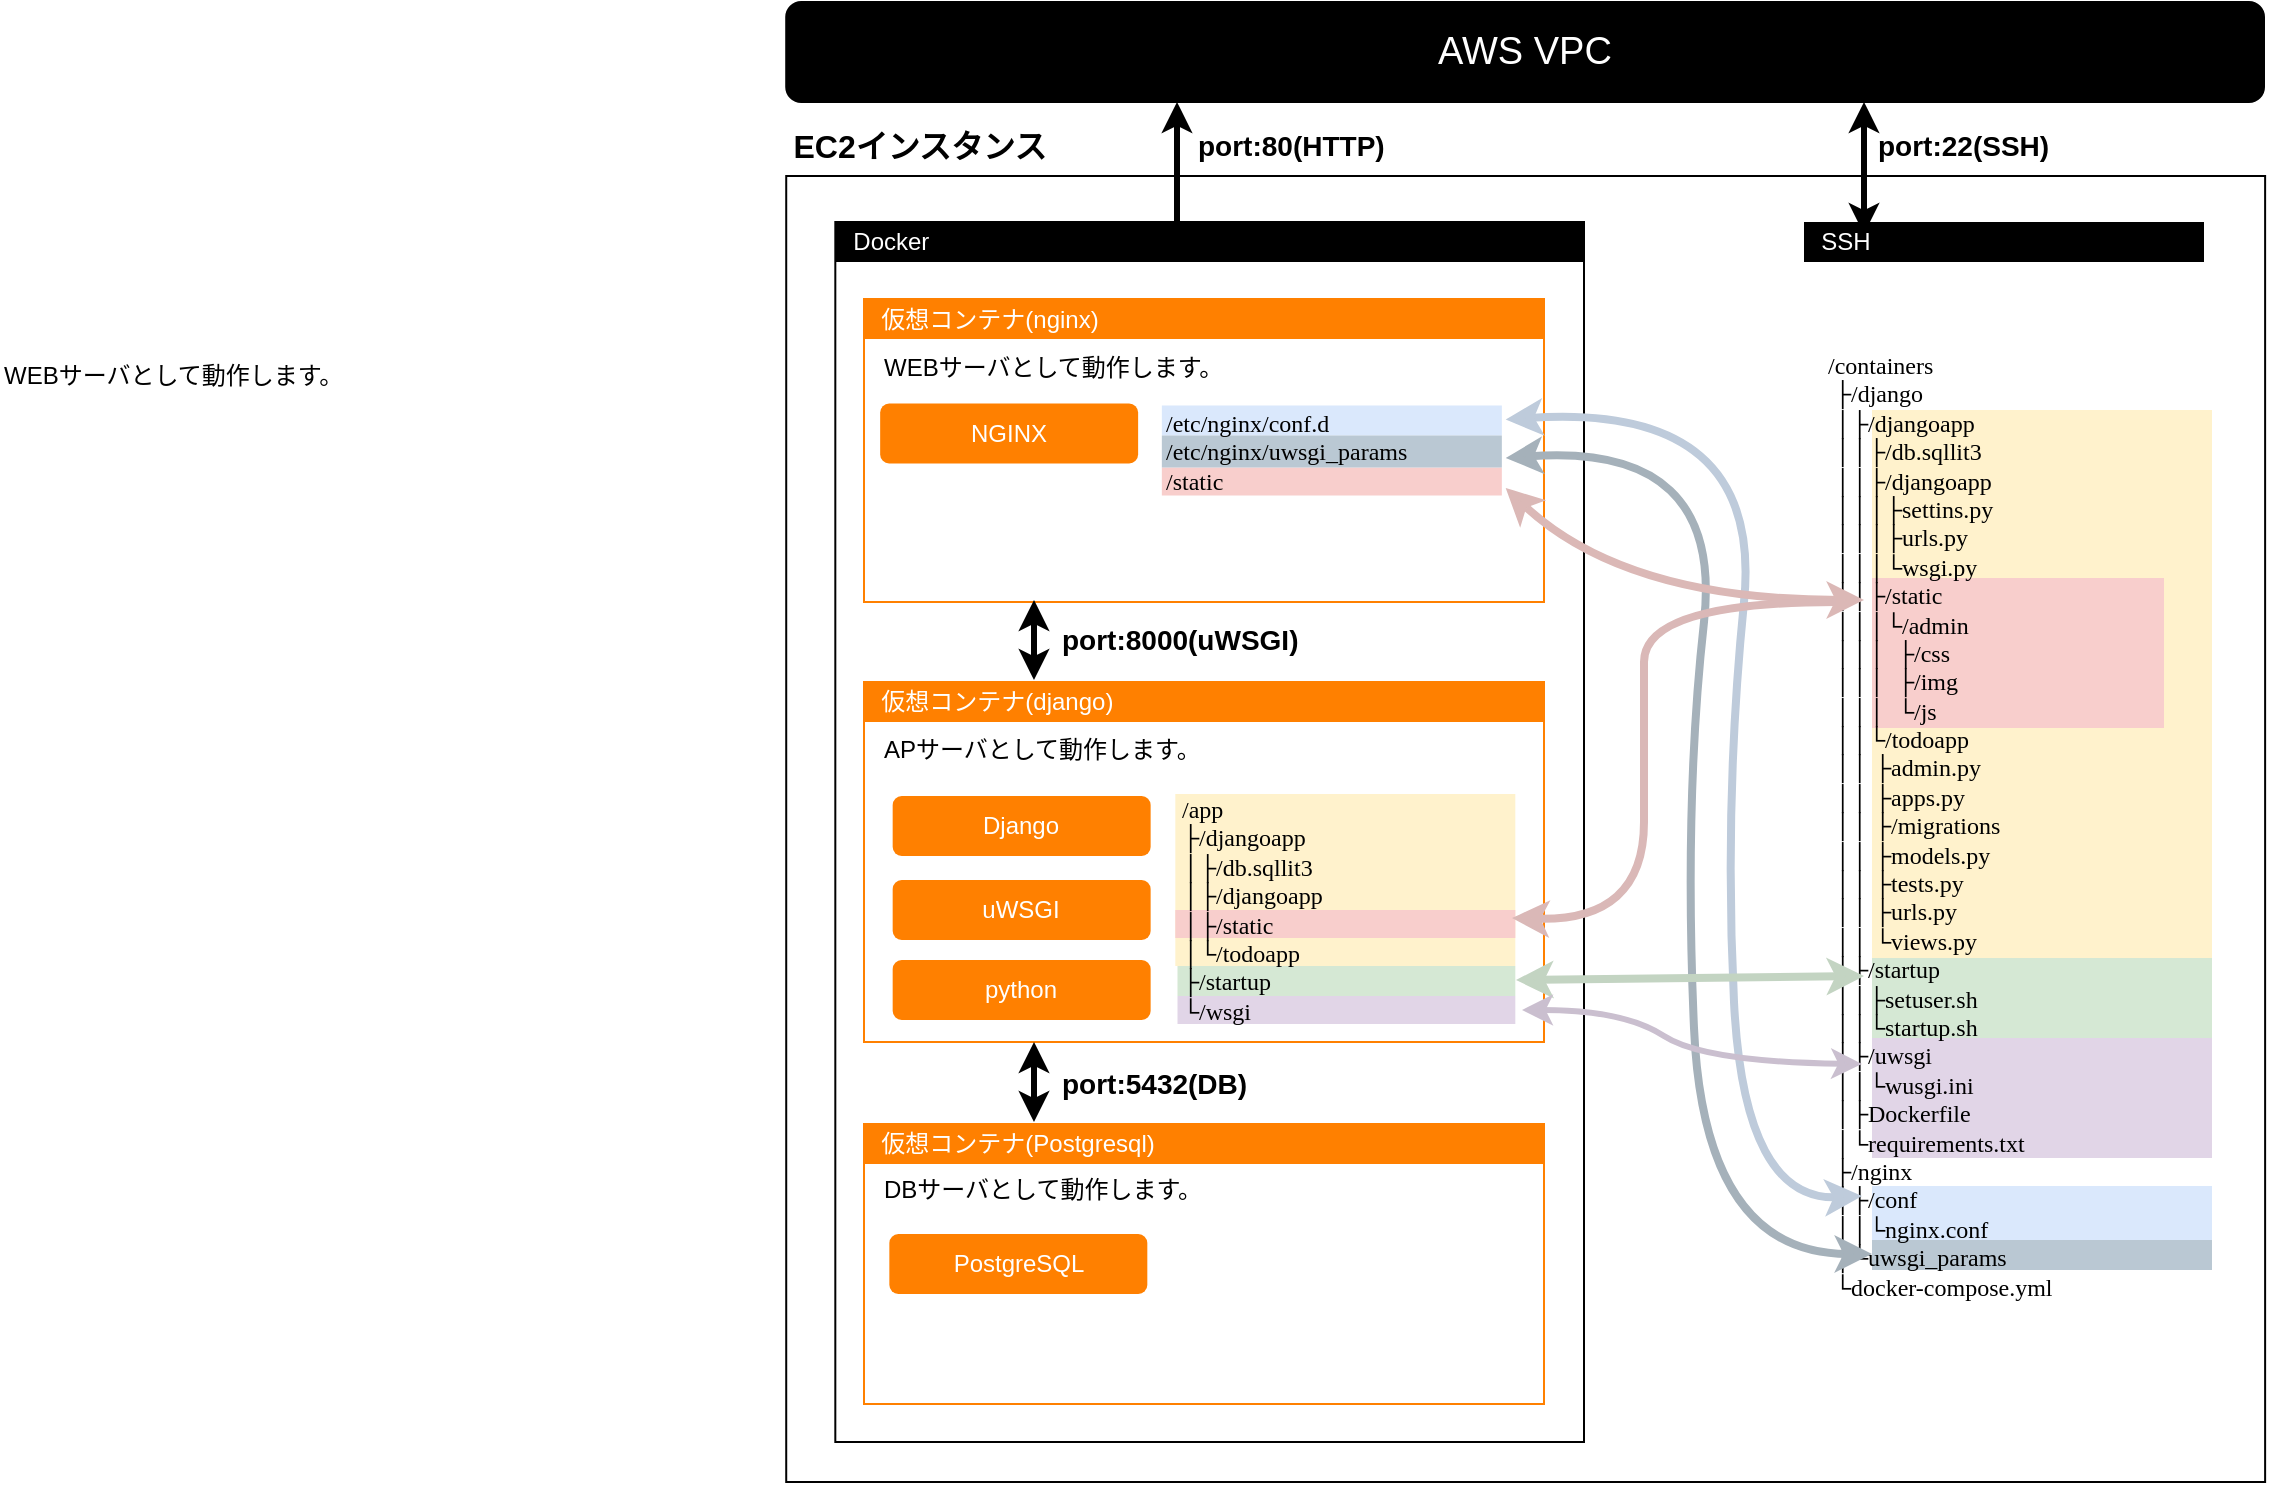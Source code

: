 <mxfile version="22.1.16" type="github">
  <diagram name="ページ1" id="ntLUQj3zXpR2GrfyCho_">
    <mxGraphModel dx="2053" dy="679" grid="1" gridSize="10" guides="1" tooltips="1" connect="1" arrows="1" fold="1" page="1" pageScale="1" pageWidth="827" pageHeight="1169" math="0" shadow="0">
      <root>
        <mxCell id="0" />
        <mxCell id="1" parent="0" />
        <mxCell id="PO0unFIX-wsbpKIqG6Li-25" value="" style="rounded=0;whiteSpace=wrap;html=1;" parent="1" vertex="1">
          <mxGeometry x="51.11" y="417" width="739.45" height="653" as="geometry" />
        </mxCell>
        <mxCell id="PO0unFIX-wsbpKIqG6Li-35" value="" style="rounded=0;whiteSpace=wrap;html=1;labelBackgroundColor=#CCE5FF;noLabel=1;fillColor=#d5e8d4;strokeColor=none;" parent="1" vertex="1">
          <mxGeometry x="594" y="808" width="170" height="40" as="geometry" />
        </mxCell>
        <mxCell id="PO0unFIX-wsbpKIqG6Li-46" value="EC2インスタンス" style="text;html=1;strokeColor=none;fillColor=none;align=center;verticalAlign=middle;whiteSpace=wrap;rounded=0;fontStyle=1;fontColor=#000000;fontSize=16;" parent="1" vertex="1">
          <mxGeometry x="51.11" y="387" width="134.45" height="30" as="geometry" />
        </mxCell>
        <mxCell id="PO0unFIX-wsbpKIqG6Li-61" value="" style="group" parent="1" vertex="1" connectable="0">
          <mxGeometry x="594" y="534" width="170" height="430" as="geometry" />
        </mxCell>
        <mxCell id="PO0unFIX-wsbpKIqG6Li-62" value="" style="rounded=0;whiteSpace=wrap;html=1;labelBackgroundColor=#CCE5FF;noLabel=1;fillColor=#bac8d3;strokeColor=none;" parent="PO0unFIX-wsbpKIqG6Li-61" vertex="1">
          <mxGeometry y="414" width="170" height="16" as="geometry" />
        </mxCell>
        <mxCell id="PO0unFIX-wsbpKIqG6Li-63" value="" style="rounded=0;whiteSpace=wrap;html=1;labelBackgroundColor=#CCE5FF;noLabel=1;fillColor=#fff2cc;strokeColor=none;" parent="PO0unFIX-wsbpKIqG6Li-61" vertex="1">
          <mxGeometry width="170" height="274" as="geometry" />
        </mxCell>
        <mxCell id="PO0unFIX-wsbpKIqG6Li-64" value="" style="rounded=0;whiteSpace=wrap;html=1;labelBackgroundColor=#CCE5FF;noLabel=1;fillColor=#dae8fc;strokeColor=none;" parent="PO0unFIX-wsbpKIqG6Li-61" vertex="1">
          <mxGeometry y="388" width="170" height="27" as="geometry" />
        </mxCell>
        <mxCell id="PO0unFIX-wsbpKIqG6Li-65" value="" style="rounded=0;whiteSpace=wrap;html=1;labelBackgroundColor=#CCE5FF;noLabel=1;fillColor=#e1d5e7;strokeColor=none;" parent="PO0unFIX-wsbpKIqG6Li-61" vertex="1">
          <mxGeometry y="314" width="170" height="60" as="geometry" />
        </mxCell>
        <mxCell id="PO0unFIX-wsbpKIqG6Li-67" value="" style="endArrow=classic;startArrow=classic;html=1;rounded=0;strokeWidth=3;" parent="1" edge="1">
          <mxGeometry width="50" height="50" relative="1" as="geometry">
            <mxPoint x="590" y="446" as="sourcePoint" />
            <mxPoint x="590" y="380" as="targetPoint" />
          </mxGeometry>
        </mxCell>
        <mxCell id="PO0unFIX-wsbpKIqG6Li-68" value="port:22(SSH)" style="text;html=1;strokeColor=none;fillColor=none;align=left;verticalAlign=middle;whiteSpace=wrap;rounded=0;fontSize=14;fontStyle=1" parent="1" vertex="1">
          <mxGeometry x="594.98" y="387" width="104" height="30" as="geometry" />
        </mxCell>
        <mxCell id="PO0unFIX-wsbpKIqG6Li-49" value="" style="endArrow=classic;startArrow=classic;html=1;rounded=0;exitX=0.25;exitY=0;exitDx=0;exitDy=0;strokeWidth=3;" parent="1" edge="1">
          <mxGeometry width="50" height="50" relative="1" as="geometry">
            <mxPoint x="246.5" y="469" as="sourcePoint" />
            <mxPoint x="246.5" y="380" as="targetPoint" />
          </mxGeometry>
        </mxCell>
        <mxCell id="PO0unFIX-wsbpKIqG6Li-50" value="port:80(HTTP)" style="text;html=1;strokeColor=none;fillColor=none;align=left;verticalAlign=middle;whiteSpace=wrap;rounded=0;fontSize=14;fontStyle=1" parent="1" vertex="1">
          <mxGeometry x="255" y="387" width="113" height="30" as="geometry" />
        </mxCell>
        <mxCell id="PO0unFIX-wsbpKIqG6Li-36" value="" style="rounded=0;whiteSpace=wrap;html=1;labelBackgroundColor=#CCE5FF;noLabel=1;fillColor=#f8cecc;strokeColor=none;" parent="1" vertex="1">
          <mxGeometry x="594" y="618" width="146" height="75" as="geometry" />
        </mxCell>
        <mxCell id="PO0unFIX-wsbpKIqG6Li-66" value="&lt;div&gt;/containers&lt;/div&gt;&lt;div&gt;&amp;nbsp;├/django&lt;/div&gt;&amp;nbsp;│├/djangoapp&lt;br&gt;&amp;nbsp;││├/db.sqllit3&lt;br&gt;&amp;nbsp;││├/djangoapp&lt;br style=&quot;border-color: var(--border-color);&quot;&gt;&amp;nbsp;│││├settins.py&lt;br style=&quot;border-color: var(--border-color);&quot;&gt;&amp;nbsp;│││├urls.py&lt;br style=&quot;border-color: var(--border-color);&quot;&gt;&amp;nbsp;│││└wsgi.py&lt;br&gt;&amp;nbsp;││├/static&lt;br&gt;&amp;nbsp;│││└/admin&lt;br style=&quot;border-color: var(--border-color);&quot;&gt;&amp;nbsp;│││&amp;nbsp; ├/css&lt;br style=&quot;border-color: var(--border-color);&quot;&gt;&amp;nbsp;│││&amp;nbsp; ├/img&lt;br style=&quot;border-color: var(--border-color);&quot;&gt;&amp;nbsp;│││&amp;nbsp; └/js&lt;br&gt;&amp;nbsp;││└/todoapp&lt;br&gt;&amp;nbsp;││ ├admin.py&lt;br&gt;&amp;nbsp;││ ├apps.py&lt;br&gt;&amp;nbsp;││ ├/migrations&lt;br&gt;&amp;nbsp;││ ├models.py&lt;br&gt;&amp;nbsp;││ ├tests.py&lt;br style=&quot;border-color: var(--border-color);&quot;&gt;&amp;nbsp;││ ├urls.py&lt;br style=&quot;border-color: var(--border-color);&quot;&gt;&amp;nbsp;││ └views.py&lt;br&gt;&lt;div&gt;&amp;nbsp;│├/startup&lt;/div&gt;&lt;div&gt;&amp;nbsp;││├setuser.sh&lt;/div&gt;&lt;div&gt;&amp;nbsp;││└startup.sh&lt;/div&gt;&lt;div&gt;&amp;nbsp;│├/uwsgi&lt;/div&gt;&lt;div&gt;&amp;nbsp;││└wusgi.ini&lt;/div&gt;&lt;div&gt;&amp;nbsp;│├Dockerfile&lt;/div&gt;&lt;div&gt;&amp;nbsp;│└requirements.txt&lt;/div&gt;&lt;div&gt;&amp;nbsp;├/nginx&lt;/div&gt;&lt;div&gt;&amp;nbsp;│├/conf&lt;/div&gt;&lt;div&gt;&amp;nbsp;││└nginx.conf&lt;/div&gt;&lt;div&gt;&lt;span style=&quot;background-color: initial;&quot;&gt;&amp;nbsp;│└uwsgi_params&lt;/span&gt;&lt;/div&gt;&lt;div&gt;&amp;nbsp;└docker-compose.yml&lt;/div&gt;" style="text;html=1;strokeColor=none;fillColor=none;align=left;verticalAlign=top;whiteSpace=wrap;rounded=0;fontFamily=Lucida Console;" parent="1" vertex="1">
          <mxGeometry x="570" y="498" width="200" height="491" as="geometry" />
        </mxCell>
        <mxCell id="FsDxIWnZCm4KXBWtry0k-14" value="AWS VPC" style="rounded=1;whiteSpace=wrap;html=1;fillColor=#000000;fontColor=#FFFFFF;fontSize=19;" vertex="1" parent="1">
          <mxGeometry x="51.11" y="330" width="738.89" height="50" as="geometry" />
        </mxCell>
        <mxCell id="FsDxIWnZCm4KXBWtry0k-20" value="" style="rounded=0;whiteSpace=wrap;html=1;" vertex="1" parent="1">
          <mxGeometry x="75.66" y="440" width="374.34" height="610" as="geometry" />
        </mxCell>
        <mxCell id="FsDxIWnZCm4KXBWtry0k-21" value="&amp;nbsp; Docker" style="text;html=1;strokeColor=none;fillColor=#000000;align=left;verticalAlign=middle;whiteSpace=wrap;rounded=0;fontSize=12;fontStyle=0;fontColor=#FFFFFF;" vertex="1" parent="1">
          <mxGeometry x="75.66" y="440" width="374.34" height="20" as="geometry" />
        </mxCell>
        <mxCell id="FsDxIWnZCm4KXBWtry0k-27" value="WEBサーバとして動作します。" style="text;html=1;strokeColor=none;fillColor=none;align=left;verticalAlign=top;whiteSpace=wrap;rounded=0;" vertex="1" parent="1">
          <mxGeometry x="-341.92" y="502.5" width="250" height="30" as="geometry" />
        </mxCell>
        <mxCell id="FsDxIWnZCm4KXBWtry0k-1" value="" style="rounded=0;whiteSpace=wrap;html=1;strokeColor=#FF8000;" vertex="1" parent="1">
          <mxGeometry x="90" y="478.5" width="340" height="151.5" as="geometry" />
        </mxCell>
        <mxCell id="FsDxIWnZCm4KXBWtry0k-2" value="&amp;nbsp; 仮想コンテナ(nginx)" style="text;html=1;strokeColor=none;fillColor=#FF8000;align=left;verticalAlign=middle;whiteSpace=wrap;rounded=0;fontSize=12;fontStyle=0;fontColor=#FFFFFF;" vertex="1" parent="1">
          <mxGeometry x="90" y="478.5" width="340" height="20" as="geometry" />
        </mxCell>
        <mxCell id="FsDxIWnZCm4KXBWtry0k-4" value="" style="rounded=0;whiteSpace=wrap;html=1;strokeColor=#FF8000;" vertex="1" parent="1">
          <mxGeometry x="90" y="670" width="340" height="180" as="geometry" />
        </mxCell>
        <mxCell id="FsDxIWnZCm4KXBWtry0k-7" value="" style="rounded=0;whiteSpace=wrap;html=1;strokeColor=#FF8000;" vertex="1" parent="1">
          <mxGeometry x="90" y="891" width="340" height="140" as="geometry" />
        </mxCell>
        <mxCell id="PO0unFIX-wsbpKIqG6Li-32" value="" style="rounded=0;whiteSpace=wrap;html=1;labelBackgroundColor=#CCE5FF;noLabel=1;fillColor=#f8cecc;strokeColor=none;" parent="1" vertex="1">
          <mxGeometry x="238.92" y="562.75" width="170" height="14" as="geometry" />
        </mxCell>
        <mxCell id="PO0unFIX-wsbpKIqG6Li-33" value="" style="rounded=0;whiteSpace=wrap;html=1;labelBackgroundColor=#CCE5FF;noLabel=1;fillColor=#dae8fc;strokeColor=none;" parent="1" vertex="1">
          <mxGeometry x="238.92" y="531.75" width="170" height="15" as="geometry" />
        </mxCell>
        <mxCell id="PO0unFIX-wsbpKIqG6Li-34" value="" style="rounded=0;whiteSpace=wrap;html=1;labelBackgroundColor=#CCE5FF;noLabel=1;fillColor=#bac8d3;strokeColor=none;" parent="1" vertex="1">
          <mxGeometry x="238.92" y="546.75" width="170" height="16" as="geometry" />
        </mxCell>
        <mxCell id="PO0unFIX-wsbpKIqG6Li-47" value="" style="endArrow=classic;startArrow=classic;html=1;rounded=0;entryX=0.25;entryY=1;entryDx=0;entryDy=0;exitX=0.25;exitY=0;exitDx=0;exitDy=0;strokeWidth=3;" parent="1" edge="1">
          <mxGeometry width="50" height="50" relative="1" as="geometry">
            <mxPoint x="175" y="669" as="sourcePoint" />
            <mxPoint x="175" y="629" as="targetPoint" />
          </mxGeometry>
        </mxCell>
        <mxCell id="PO0unFIX-wsbpKIqG6Li-51" value="port:8000(uWSGI)" style="text;html=1;strokeColor=none;fillColor=none;align=left;verticalAlign=middle;whiteSpace=wrap;rounded=0;fontSize=14;fontStyle=1" parent="1" vertex="1">
          <mxGeometry x="187" y="634" width="133" height="30" as="geometry" />
        </mxCell>
        <mxCell id="PO0unFIX-wsbpKIqG6Li-53" value="&lt;div&gt;&lt;span style=&quot;background-color: initial;&quot;&gt;/etc/nginx/conf.d&lt;/span&gt;&lt;br&gt;&lt;/div&gt;&lt;div&gt;/etc/nginx/uwsgi_params&lt;/div&gt;&lt;div&gt;/static&lt;/div&gt;" style="text;html=1;strokeColor=none;fillColor=none;align=left;verticalAlign=top;whiteSpace=wrap;rounded=0;fontFamily=Lucida Console;" parent="1" vertex="1">
          <mxGeometry x="238.92" y="526.75" width="160" height="55" as="geometry" />
        </mxCell>
        <mxCell id="FsDxIWnZCm4KXBWtry0k-8" value="&amp;nbsp; 仮想コンテナ(Postgresql)" style="text;html=1;strokeColor=none;fillColor=#FF8000;align=left;verticalAlign=middle;whiteSpace=wrap;rounded=0;fontSize=12;fontStyle=0;fontColor=#FFFFFF;" vertex="1" parent="1">
          <mxGeometry x="90" y="891" width="340" height="20" as="geometry" />
        </mxCell>
        <mxCell id="FsDxIWnZCm4KXBWtry0k-5" value="&amp;nbsp; 仮想コンテナ(django)" style="text;html=1;strokeColor=none;fillColor=#FF8000;align=left;verticalAlign=middle;whiteSpace=wrap;rounded=0;fontSize=12;fontStyle=0;fontColor=#FFFFFF;" vertex="1" parent="1">
          <mxGeometry x="90" y="670" width="340" height="20" as="geometry" />
        </mxCell>
        <mxCell id="PO0unFIX-wsbpKIqG6Li-48" value="" style="endArrow=classic;startArrow=classic;html=1;rounded=0;entryX=0.25;entryY=1;entryDx=0;entryDy=0;exitX=0.25;exitY=0;exitDx=0;exitDy=0;strokeWidth=3;" parent="1" edge="1">
          <mxGeometry width="50" height="50" relative="1" as="geometry">
            <mxPoint x="175" y="890" as="sourcePoint" />
            <mxPoint x="175" y="850" as="targetPoint" />
          </mxGeometry>
        </mxCell>
        <mxCell id="PO0unFIX-wsbpKIqG6Li-52" value="port:5432(DB)" style="text;html=1;strokeColor=none;fillColor=none;align=left;verticalAlign=middle;whiteSpace=wrap;rounded=0;fontSize=14;fontStyle=1" parent="1" vertex="1">
          <mxGeometry x="187" y="856" width="103" height="30" as="geometry" />
        </mxCell>
        <mxCell id="PO0unFIX-wsbpKIqG6Li-27" value="" style="group" parent="1" vertex="1" connectable="0">
          <mxGeometry x="245.66" y="726" width="170" height="115" as="geometry" />
        </mxCell>
        <mxCell id="PO0unFIX-wsbpKIqG6Li-28" value="" style="rounded=0;whiteSpace=wrap;html=1;labelBackgroundColor=#CCE5FF;noLabel=1;fillColor=#d5e8d4;strokeColor=none;" parent="PO0unFIX-wsbpKIqG6Li-27" vertex="1">
          <mxGeometry x="1.091" y="86" width="168.909" height="15" as="geometry" />
        </mxCell>
        <mxCell id="PO0unFIX-wsbpKIqG6Li-29" value="" style="rounded=0;whiteSpace=wrap;html=1;labelBackgroundColor=#CCE5FF;noLabel=1;fillColor=#e1d5e7;strokeColor=none;" parent="PO0unFIX-wsbpKIqG6Li-27" vertex="1">
          <mxGeometry x="1.091" y="101" width="168.909" height="14" as="geometry" />
        </mxCell>
        <mxCell id="PO0unFIX-wsbpKIqG6Li-30" value="" style="rounded=0;whiteSpace=wrap;html=1;labelBackgroundColor=#CCE5FF;noLabel=1;fillColor=#fff2cc;strokeColor=none;" parent="PO0unFIX-wsbpKIqG6Li-27" vertex="1">
          <mxGeometry width="170.0" height="86" as="geometry" />
        </mxCell>
        <mxCell id="PO0unFIX-wsbpKIqG6Li-31" value="" style="rounded=0;whiteSpace=wrap;html=1;labelBackgroundColor=#CCE5FF;noLabel=1;fillColor=#f8cecc;strokeColor=none;" parent="1" vertex="1">
          <mxGeometry x="245.66" y="784" width="170" height="14" as="geometry" />
        </mxCell>
        <mxCell id="PO0unFIX-wsbpKIqG6Li-54" value="&lt;div&gt;&lt;span style=&quot;background-color: initial;&quot;&gt;/app&lt;/span&gt;&lt;br&gt;&lt;/div&gt;├/djangoapp&lt;br&gt;│├/db.sqllit3&lt;br&gt;│├/djangoapp&lt;br style=&quot;border-color: var(--border-color);&quot;&gt;│├/static&lt;br&gt;│└/todoapp&lt;br&gt;&lt;span style=&quot;background-color: initial;&quot;&gt;├/startup&lt;/span&gt;&lt;br&gt;└&lt;span style=&quot;background-color: initial;&quot;&gt;/wsgi&lt;/span&gt;&lt;br&gt;&lt;div&gt;&lt;br&gt;&lt;/div&gt;" style="text;html=1;strokeColor=none;fillColor=none;align=left;verticalAlign=top;whiteSpace=wrap;rounded=0;fontFamily=Lucida Console;" parent="1" vertex="1">
          <mxGeometry x="246.5" y="720" width="130" height="140" as="geometry" />
        </mxCell>
        <mxCell id="PO0unFIX-wsbpKIqG6Li-39" value="NGINX" style="rounded=1;whiteSpace=wrap;html=1;fillColor=#FF8000;fontColor=#FFFFFF;strokeColor=none;" parent="1" vertex="1">
          <mxGeometry x="98.08" y="530.75" width="128.984" height="30" as="geometry" />
        </mxCell>
        <mxCell id="PO0unFIX-wsbpKIqG6Li-42" value="PostgreSQL" style="rounded=1;whiteSpace=wrap;html=1;fillColor=#FF8000;fontColor=#FFFFFF;strokeColor=none;" parent="1" vertex="1">
          <mxGeometry x="102.676" y="946" width="128.984" height="30" as="geometry" />
        </mxCell>
        <mxCell id="PO0unFIX-wsbpKIqG6Li-38" value="Django" style="rounded=1;whiteSpace=wrap;html=1;fontColor=#FFFFFF;strokeColor=none;fillColor=#FF8000;" parent="1" vertex="1">
          <mxGeometry x="104.336" y="727" width="128.984" height="30" as="geometry" />
        </mxCell>
        <mxCell id="PO0unFIX-wsbpKIqG6Li-40" value="uWSGI" style="rounded=1;whiteSpace=wrap;html=1;fillColor=#FF8000;fontColor=#FFFFFF;strokeColor=none;" parent="1" vertex="1">
          <mxGeometry x="104.336" y="769" width="128.984" height="30" as="geometry" />
        </mxCell>
        <mxCell id="PO0unFIX-wsbpKIqG6Li-41" value="python" style="rounded=1;whiteSpace=wrap;html=1;fillColor=#FF8000;fontColor=#FFFFFF;strokeColor=none;" parent="1" vertex="1">
          <mxGeometry x="104.336" y="809" width="128.984" height="30" as="geometry" />
        </mxCell>
        <mxCell id="FsDxIWnZCm4KXBWtry0k-11" value="WEBサーバとして動作します。" style="text;html=1;strokeColor=none;fillColor=none;align=left;verticalAlign=top;whiteSpace=wrap;rounded=0;" vertex="1" parent="1">
          <mxGeometry x="98.08" y="498.5" width="250" height="30" as="geometry" />
        </mxCell>
        <mxCell id="FsDxIWnZCm4KXBWtry0k-12" value="APサーバとして動作します。" style="text;html=1;strokeColor=none;fillColor=none;align=left;verticalAlign=top;whiteSpace=wrap;rounded=0;" vertex="1" parent="1">
          <mxGeometry x="98.08" y="690" width="250" height="30" as="geometry" />
        </mxCell>
        <mxCell id="FsDxIWnZCm4KXBWtry0k-13" value="DBサーバとして動作します。" style="text;html=1;strokeColor=none;fillColor=none;align=left;verticalAlign=top;whiteSpace=wrap;rounded=0;" vertex="1" parent="1">
          <mxGeometry x="98.08" y="910" width="250" height="30" as="geometry" />
        </mxCell>
        <mxCell id="PO0unFIX-wsbpKIqG6Li-55" value="" style="curved=1;endArrow=classic;html=1;rounded=0;exitX=0;exitY=0.5;exitDx=0;exitDy=0;entryX=1;entryY=0.5;entryDx=0;entryDy=0;strokeColor=#A5B1BA;strokeWidth=4;startArrow=classic;startFill=1;" parent="1" source="PO0unFIX-wsbpKIqG6Li-62" edge="1">
          <mxGeometry width="50" height="50" relative="1" as="geometry">
            <mxPoint x="504" y="952" as="sourcePoint" />
            <mxPoint x="410.84" y="558" as="targetPoint" />
            <Array as="points">
              <mxPoint x="510" y="956" />
              <mxPoint x="500" y="730" />
              <mxPoint x="520" y="550" />
            </Array>
          </mxGeometry>
        </mxCell>
        <mxCell id="PO0unFIX-wsbpKIqG6Li-56" value="" style="curved=1;endArrow=classic;html=1;rounded=0;entryX=1;entryY=0.25;entryDx=0;entryDy=0;strokeColor=#BECBDB;strokeWidth=4;startArrow=classic;startFill=1;" parent="1" edge="1">
          <mxGeometry width="50" height="50" relative="1" as="geometry">
            <mxPoint x="589" y="927" as="sourcePoint" />
            <mxPoint x="410.84" y="538.75" as="targetPoint" />
            <Array as="points">
              <mxPoint x="530" y="930" />
              <mxPoint x="520" y="730" />
              <mxPoint x="540" y="530" />
            </Array>
          </mxGeometry>
        </mxCell>
        <mxCell id="PO0unFIX-wsbpKIqG6Li-57" value="" style="curved=1;endArrow=classic;html=1;rounded=0;entryX=1;entryY=0.5;entryDx=0;entryDy=0;strokeColor=#DBB8B6;strokeWidth=4;startArrow=classic;startFill=1;" parent="1" edge="1">
          <mxGeometry width="50" height="50" relative="1" as="geometry">
            <mxPoint x="590" y="629" as="sourcePoint" />
            <mxPoint x="410.84" y="573" as="targetPoint" />
            <Array as="points">
              <mxPoint x="470" y="629" />
            </Array>
          </mxGeometry>
        </mxCell>
        <mxCell id="PO0unFIX-wsbpKIqG6Li-58" value="" style="curved=1;endArrow=classic;html=1;rounded=0;entryX=1;entryY=0.5;entryDx=0;entryDy=0;strokeColor=#dab8b7;strokeWidth=4;" parent="1" edge="1">
          <mxGeometry width="50" height="50" relative="1" as="geometry">
            <mxPoint x="576" y="630" as="sourcePoint" />
            <mxPoint x="414" y="788" as="targetPoint" />
            <Array as="points">
              <mxPoint x="480" y="630" />
              <mxPoint x="480" y="690" />
              <mxPoint x="480" y="790" />
            </Array>
          </mxGeometry>
        </mxCell>
        <mxCell id="PO0unFIX-wsbpKIqG6Li-59" value="" style="curved=1;endArrow=classic;html=1;rounded=0;strokeColor=#C3D4C2;strokeWidth=4;startArrow=classic;startFill=1;" parent="1" edge="1">
          <mxGeometry width="50" height="50" relative="1" as="geometry">
            <mxPoint x="590" y="817" as="sourcePoint" />
            <mxPoint x="416" y="819" as="targetPoint" />
          </mxGeometry>
        </mxCell>
        <mxCell id="PO0unFIX-wsbpKIqG6Li-60" value="" style="curved=1;endArrow=classic;html=1;rounded=0;strokeColor=#CABFCF;strokeWidth=3;startArrow=classic;startFill=1;endFill=1;" parent="1" edge="1">
          <mxGeometry width="50" height="50" relative="1" as="geometry">
            <mxPoint x="589" y="861" as="sourcePoint" />
            <mxPoint x="419" y="834" as="targetPoint" />
            <Array as="points">
              <mxPoint x="510" y="860" />
              <mxPoint x="470" y="834" />
            </Array>
          </mxGeometry>
        </mxCell>
        <mxCell id="FsDxIWnZCm4KXBWtry0k-28" value="&amp;nbsp; SSH" style="text;html=1;strokeColor=none;fillColor=#000000;align=left;verticalAlign=middle;whiteSpace=wrap;rounded=0;fontSize=12;fontStyle=0;fontColor=#FFFFFF;" vertex="1" parent="1">
          <mxGeometry x="560" y="440" width="200" height="20" as="geometry" />
        </mxCell>
      </root>
    </mxGraphModel>
  </diagram>
</mxfile>
